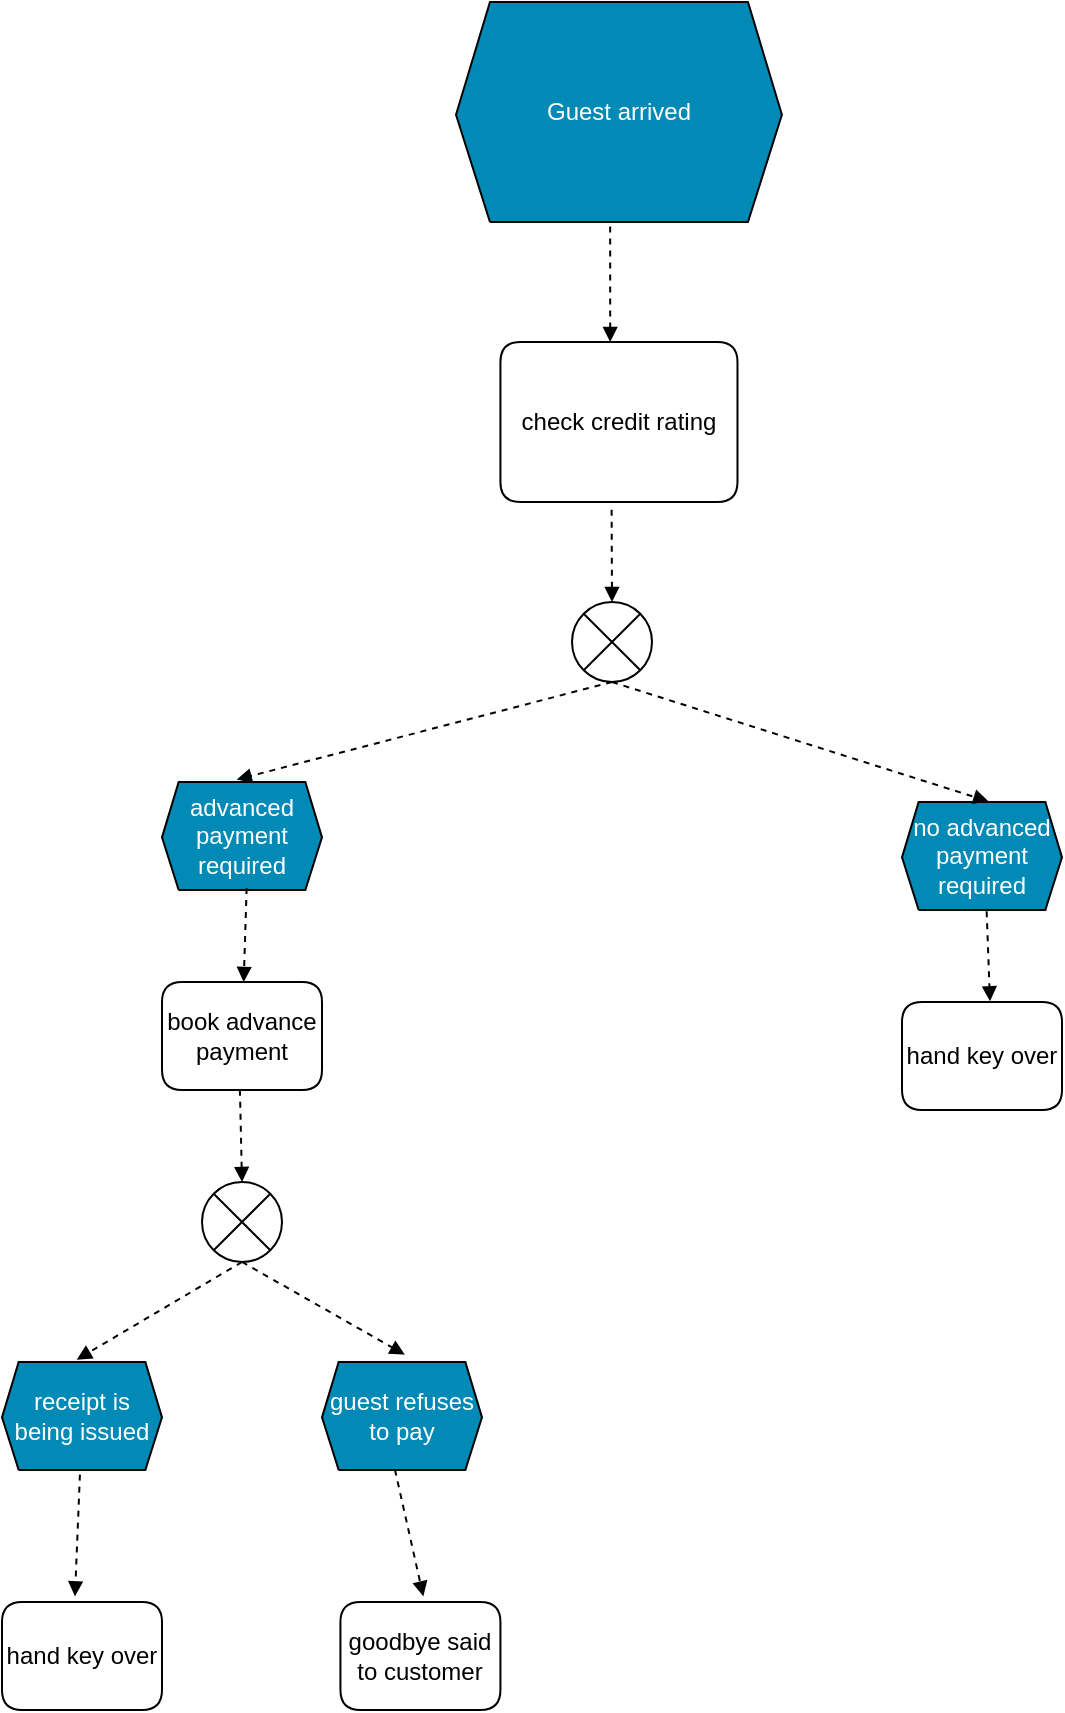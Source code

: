 <mxfile version="20.4.0" type="device"><diagram id="yclxaWQIh5p2F8DsgDQ4" name="Seite-1"><mxGraphModel dx="1071" dy="662" grid="1" gridSize="10" guides="1" tooltips="1" connect="1" arrows="1" fold="1" page="1" pageScale="1" pageWidth="827" pageHeight="1169" math="0" shadow="0"><root><mxCell id="0"/><mxCell id="1" parent="0"/><mxCell id="gVUFyn90xYaEx4sQtapw-4" value="Guest arrived" style="vsdxID=5;fillColor=#008ab5;gradientColor=none;shape=stencil(UzV2Ls5ILEhVNTIoLinKz04tz0wpyVA1dlE1MsrMy0gtyiwBslSNXVWNndPyi1LTi/JL81Ig/IJEkEoQKze/DGRCBUSfoYGeiRFIl5FBJUzEAMx3gyjPycxDUm5hqWdqQbxymCRMsamhnpEpKabjNRvd5XgUk+QMgmECZCDCMy0zJwcSHcjy6OEPFILEnbErAA==);strokeColor=#000000;spacingTop=-1;spacingBottom=-1;spacingLeft=-1;spacingRight=-1;labelBackgroundColor=none;rounded=0;html=1;whiteSpace=wrap;fontColor=#FFFFFF;" vertex="1" parent="1"><mxGeometry x="332" y="40" width="162.96" height="110" as="geometry"/></mxCell><mxCell id="gVUFyn90xYaEx4sQtapw-6" value="check credit rating" style="vsdxID=5;fillColor=#ffffff;gradientColor=none;shape=stencil(nZFLDsIwDERP4y0KyYauS7kAJ4iIoRYhqdLwPT1pB6TSBYtmZc+82NKYTN23tmPSqs8pnvkuLrdktqS1hJaT5FKRacjUx5j4lOI1OPSdLaRWo8IOf9YDrZVNh728GFq1qn7eBgyGXOJtWP4AqmA9P8MU+h1QL2GCfs1F8B90IThbX4oxHgQn3iPdqT+Ps0g4hWne);strokeColor=#000000;spacingTop=-1;spacingBottom=-1;spacingLeft=-1;spacingRight=-1;labelBackgroundColor=none;rounded=1;html=1;whiteSpace=wrap;fontColor=#000000;" vertex="1" parent="1"><mxGeometry x="354.22" y="210" width="118.52" height="80" as="geometry"/></mxCell><mxCell id="gVUFyn90xYaEx4sQtapw-7" style="vsdxID=5;edgeStyle=none;dashed=1;startArrow=none;endArrow=block;startSize=5;endSize=5;strokeColor=#000000;spacingTop=0;spacingBottom=0;spacingLeft=0;spacingRight=0;verticalAlign=middle;html=1;labelBackgroundColor=#ffffff;rounded=0;fontColor=#000000;exitX=0.473;exitY=1.02;exitDx=0;exitDy=0;exitPerimeter=0;entryX=0.463;entryY=0;entryDx=0;entryDy=0;entryPerimeter=0;" edge="1" parent="1" source="gVUFyn90xYaEx4sQtapw-4" target="gVUFyn90xYaEx4sQtapw-6"><mxGeometry x="-120" y="-929" relative="1" as="geometry"><mxPoint x="-121" y="-930" as="offset"/><Array as="points"/><mxPoint x="580" y="160" as="sourcePoint"/><mxPoint x="700" y="280" as="targetPoint"/></mxGeometry></mxCell><mxCell id="gVUFyn90xYaEx4sQtapw-8" value="" style="verticalLabelPosition=bottom;verticalAlign=top;html=1;shape=mxgraph.flowchart.or;fontColor=#000000;" vertex="1" parent="1"><mxGeometry x="390" y="340" width="40" height="40" as="geometry"/></mxCell><mxCell id="gVUFyn90xYaEx4sQtapw-9" style="vsdxID=5;edgeStyle=none;dashed=1;startArrow=none;endArrow=block;startSize=5;endSize=5;strokeColor=#000000;spacingTop=0;spacingBottom=0;spacingLeft=0;spacingRight=0;verticalAlign=middle;html=1;labelBackgroundColor=#ffffff;rounded=0;fontColor=#000000;exitX=0.469;exitY=1.048;exitDx=0;exitDy=0;exitPerimeter=0;entryX=0.5;entryY=0;entryDx=0;entryDy=0;entryPerimeter=0;" edge="1" parent="1" source="gVUFyn90xYaEx4sQtapw-6" target="gVUFyn90xYaEx4sQtapw-8"><mxGeometry x="-120" y="-929" relative="1" as="geometry"><mxPoint x="-121" y="-930" as="offset"/><Array as="points"/><mxPoint x="570" y="300" as="sourcePoint"/><mxPoint x="690" y="420" as="targetPoint"/></mxGeometry></mxCell><mxCell id="gVUFyn90xYaEx4sQtapw-10" value="advanced payment required" style="vsdxID=5;fillColor=#008ab5;gradientColor=none;shape=stencil(UzV2Ls5ILEhVNTIoLinKz04tz0wpyVA1dlE1MsrMy0gtyiwBslSNXVWNndPyi1LTi/JL81Ig/IJEkEoQKze/DGRCBUSfoYGeiRFIl5FBJUzEAMx3gyjPycxDUm5hqWdqQbxymCRMsamhnpEpKabjNRvd5XgUk+QMgmECZCDCMy0zJwcSHcjy6OEPFILEnbErAA==);strokeColor=#000000;spacingTop=-1;spacingBottom=-1;spacingLeft=-1;spacingRight=-1;labelBackgroundColor=none;rounded=0;html=1;whiteSpace=wrap;fontColor=#FFFFFF;" vertex="1" parent="1"><mxGeometry x="185" y="430" width="80" height="54" as="geometry"/></mxCell><mxCell id="gVUFyn90xYaEx4sQtapw-11" value="no advanced payment required" style="vsdxID=5;fillColor=#008ab5;gradientColor=none;shape=stencil(UzV2Ls5ILEhVNTIoLinKz04tz0wpyVA1dlE1MsrMy0gtyiwBslSNXVWNndPyi1LTi/JL81Ig/IJEkEoQKze/DGRCBUSfoYGeiRFIl5FBJUzEAMx3gyjPycxDUm5hqWdqQbxymCRMsamhnpEpKabjNRvd5XgUk+QMgmECZCDCMy0zJwcSHcjy6OEPFILEnbErAA==);strokeColor=#000000;spacingTop=-1;spacingBottom=-1;spacingLeft=-1;spacingRight=-1;labelBackgroundColor=none;rounded=0;html=1;whiteSpace=wrap;fontColor=#FFFFFF;" vertex="1" parent="1"><mxGeometry x="555" y="440" width="80" height="54" as="geometry"/></mxCell><mxCell id="gVUFyn90xYaEx4sQtapw-12" style="vsdxID=5;edgeStyle=none;dashed=1;startArrow=none;endArrow=block;startSize=5;endSize=5;strokeColor=#000000;spacingTop=0;spacingBottom=0;spacingLeft=0;spacingRight=0;verticalAlign=middle;html=1;labelBackgroundColor=#ffffff;rounded=0;fontColor=#000000;exitX=0.5;exitY=1;exitDx=0;exitDy=0;exitPerimeter=0;entryX=0.467;entryY=-0.022;entryDx=0;entryDy=0;entryPerimeter=0;" edge="1" parent="1" source="gVUFyn90xYaEx4sQtapw-8" target="gVUFyn90xYaEx4sQtapw-10"><mxGeometry x="-120" y="-929" relative="1" as="geometry"><mxPoint x="-121" y="-930" as="offset"/><Array as="points"/><mxPoint x="250" y="260" as="sourcePoint"/><mxPoint x="370" y="380" as="targetPoint"/></mxGeometry></mxCell><mxCell id="gVUFyn90xYaEx4sQtapw-13" style="vsdxID=5;edgeStyle=none;dashed=1;startArrow=none;endArrow=block;startSize=5;endSize=5;strokeColor=#000000;spacingTop=0;spacingBottom=0;spacingLeft=0;spacingRight=0;verticalAlign=middle;html=1;labelBackgroundColor=#ffffff;rounded=0;fontColor=#000000;entryX=0.54;entryY=-0.006;entryDx=0;entryDy=0;entryPerimeter=0;exitX=0.5;exitY=1;exitDx=0;exitDy=0;exitPerimeter=0;" edge="1" parent="1" source="gVUFyn90xYaEx4sQtapw-8" target="gVUFyn90xYaEx4sQtapw-11"><mxGeometry x="-120" y="-929" relative="1" as="geometry"><mxPoint x="-121" y="-930" as="offset"/><Array as="points"/><mxPoint x="250" y="260" as="sourcePoint"/><mxPoint x="370" y="380" as="targetPoint"/></mxGeometry></mxCell><mxCell id="gVUFyn90xYaEx4sQtapw-15" value="hand key over" style="vsdxID=5;fillColor=#ffffff;gradientColor=none;shape=stencil(nZFLDsIwDERP4y0KyYauS7kAJ4iIoRYhqdLwPT1pB6TSBYtmZc+82NKYTN23tmPSqs8pnvkuLrdktqS1hJaT5FKRacjUx5j4lOI1OPSdLaRWo8IOf9YDrZVNh728GFq1qn7eBgyGXOJtWP4AqmA9P8MU+h1QL2GCfs1F8B90IThbX4oxHgQn3iPdqT+Ps0g4hWne);strokeColor=#000000;spacingTop=-1;spacingBottom=-1;spacingLeft=-1;spacingRight=-1;labelBackgroundColor=none;rounded=1;html=1;whiteSpace=wrap;fontColor=#000000;" vertex="1" parent="1"><mxGeometry x="555" y="540" width="80" height="54" as="geometry"/></mxCell><mxCell id="gVUFyn90xYaEx4sQtapw-16" style="vsdxID=5;edgeStyle=none;dashed=1;startArrow=none;endArrow=block;startSize=5;endSize=5;strokeColor=#000000;spacingTop=0;spacingBottom=0;spacingLeft=0;spacingRight=0;verticalAlign=middle;html=1;labelBackgroundColor=#ffffff;rounded=0;fontColor=#000000;entryX=0.55;entryY=-0.006;entryDx=0;entryDy=0;entryPerimeter=0;exitX=0.529;exitY=1.012;exitDx=0;exitDy=0;exitPerimeter=0;" edge="1" parent="1" source="gVUFyn90xYaEx4sQtapw-11" target="gVUFyn90xYaEx4sQtapw-15"><mxGeometry x="-120" y="-929" relative="1" as="geometry"><mxPoint x="-121" y="-930" as="offset"/><Array as="points"/><mxPoint x="250" y="420" as="sourcePoint"/><mxPoint x="370" y="540" as="targetPoint"/></mxGeometry></mxCell><mxCell id="gVUFyn90xYaEx4sQtapw-17" value="book advance payment" style="vsdxID=5;fillColor=#ffffff;gradientColor=none;shape=stencil(nZFLDsIwDERP4y0KyYauS7kAJ4iIoRYhqdLwPT1pB6TSBYtmZc+82NKYTN23tmPSqs8pnvkuLrdktqS1hJaT5FKRacjUx5j4lOI1OPSdLaRWo8IOf9YDrZVNh728GFq1qn7eBgyGXOJtWP4AqmA9P8MU+h1QL2GCfs1F8B90IThbX4oxHgQn3iPdqT+Ps0g4hWne);strokeColor=#000000;spacingTop=-1;spacingBottom=-1;spacingLeft=-1;spacingRight=-1;labelBackgroundColor=none;rounded=1;html=1;whiteSpace=wrap;fontColor=#000000;" vertex="1" parent="1"><mxGeometry x="185" y="530" width="80" height="54" as="geometry"/></mxCell><mxCell id="gVUFyn90xYaEx4sQtapw-18" style="vsdxID=5;edgeStyle=none;dashed=1;startArrow=none;endArrow=block;startSize=5;endSize=5;strokeColor=#000000;spacingTop=0;spacingBottom=0;spacingLeft=0;spacingRight=0;verticalAlign=middle;html=1;labelBackgroundColor=#ffffff;rounded=0;fontColor=#000000;exitX=0.529;exitY=0.981;exitDx=0;exitDy=0;exitPerimeter=0;" edge="1" parent="1" source="gVUFyn90xYaEx4sQtapw-10" target="gVUFyn90xYaEx4sQtapw-17"><mxGeometry x="-120" y="-929" relative="1" as="geometry"><mxPoint x="-121" y="-930" as="offset"/><Array as="points"/><mxPoint x="250" y="420" as="sourcePoint"/><mxPoint x="370" y="540" as="targetPoint"/></mxGeometry></mxCell><mxCell id="gVUFyn90xYaEx4sQtapw-19" value="" style="verticalLabelPosition=bottom;verticalAlign=top;html=1;shape=mxgraph.flowchart.or;fontColor=#000000;" vertex="1" parent="1"><mxGeometry x="205" y="630" width="40" height="40" as="geometry"/></mxCell><mxCell id="gVUFyn90xYaEx4sQtapw-20" style="vsdxID=5;edgeStyle=none;dashed=1;startArrow=none;endArrow=block;startSize=5;endSize=5;strokeColor=#000000;spacingTop=0;spacingBottom=0;spacingLeft=0;spacingRight=0;verticalAlign=middle;html=1;labelBackgroundColor=#ffffff;rounded=0;fontColor=#000000;exitX=0.487;exitY=0.997;exitDx=0;exitDy=0;exitPerimeter=0;entryX=0.5;entryY=0;entryDx=0;entryDy=0;entryPerimeter=0;" edge="1" parent="1" source="gVUFyn90xYaEx4sQtapw-17" target="gVUFyn90xYaEx4sQtapw-19"><mxGeometry x="-120" y="-929" relative="1" as="geometry"><mxPoint x="-121" y="-930" as="offset"/><Array as="points"/><mxPoint x="250" y="420" as="sourcePoint"/><mxPoint x="370" y="540" as="targetPoint"/></mxGeometry></mxCell><mxCell id="gVUFyn90xYaEx4sQtapw-21" value="receipt is being issued" style="vsdxID=5;fillColor=#008ab5;gradientColor=none;shape=stencil(UzV2Ls5ILEhVNTIoLinKz04tz0wpyVA1dlE1MsrMy0gtyiwBslSNXVWNndPyi1LTi/JL81Ig/IJEkEoQKze/DGRCBUSfoYGeiRFIl5FBJUzEAMx3gyjPycxDUm5hqWdqQbxymCRMsamhnpEpKabjNRvd5XgUk+QMgmECZCDCMy0zJwcSHcjy6OEPFILEnbErAA==);strokeColor=#000000;spacingTop=-1;spacingBottom=-1;spacingLeft=-1;spacingRight=-1;labelBackgroundColor=none;rounded=0;html=1;whiteSpace=wrap;fontColor=#FFFFFF;" vertex="1" parent="1"><mxGeometry x="105" y="720" width="80" height="54" as="geometry"/></mxCell><mxCell id="gVUFyn90xYaEx4sQtapw-22" value="guest refuses to pay" style="vsdxID=5;fillColor=#008ab5;gradientColor=none;shape=stencil(UzV2Ls5ILEhVNTIoLinKz04tz0wpyVA1dlE1MsrMy0gtyiwBslSNXVWNndPyi1LTi/JL81Ig/IJEkEoQKze/DGRCBUSfoYGeiRFIl5FBJUzEAMx3gyjPycxDUm5hqWdqQbxymCRMsamhnpEpKabjNRvd5XgUk+QMgmECZCDCMy0zJwcSHcjy6OEPFILEnbErAA==);strokeColor=#000000;spacingTop=-1;spacingBottom=-1;spacingLeft=-1;spacingRight=-1;labelBackgroundColor=none;rounded=0;html=1;whiteSpace=wrap;fontColor=#FFFFFF;" vertex="1" parent="1"><mxGeometry x="265" y="720" width="80" height="54" as="geometry"/></mxCell><mxCell id="gVUFyn90xYaEx4sQtapw-23" style="vsdxID=5;edgeStyle=none;dashed=1;startArrow=none;endArrow=block;startSize=5;endSize=5;strokeColor=#000000;spacingTop=0;spacingBottom=0;spacingLeft=0;spacingRight=0;verticalAlign=middle;html=1;labelBackgroundColor=#ffffff;rounded=0;fontColor=#000000;entryX=0.467;entryY=-0.022;entryDx=0;entryDy=0;entryPerimeter=0;exitX=0.5;exitY=1;exitDx=0;exitDy=0;exitPerimeter=0;" edge="1" parent="1" source="gVUFyn90xYaEx4sQtapw-19" target="gVUFyn90xYaEx4sQtapw-21"><mxGeometry x="-120" y="-929" relative="1" as="geometry"><mxPoint x="-121" y="-930" as="offset"/><Array as="points"/><mxPoint x="250" y="500" as="sourcePoint"/><mxPoint x="370" y="620" as="targetPoint"/></mxGeometry></mxCell><mxCell id="gVUFyn90xYaEx4sQtapw-24" style="vsdxID=5;edgeStyle=none;dashed=1;startArrow=none;endArrow=block;startSize=5;endSize=5;strokeColor=#000000;spacingTop=0;spacingBottom=0;spacingLeft=0;spacingRight=0;verticalAlign=middle;html=1;labelBackgroundColor=#ffffff;rounded=0;fontColor=#000000;entryX=0.518;entryY=-0.068;entryDx=0;entryDy=0;entryPerimeter=0;exitX=0.5;exitY=1;exitDx=0;exitDy=0;exitPerimeter=0;" edge="1" parent="1" source="gVUFyn90xYaEx4sQtapw-19" target="gVUFyn90xYaEx4sQtapw-22"><mxGeometry x="-120" y="-929" relative="1" as="geometry"><mxPoint x="-121" y="-930" as="offset"/><Array as="points"/><mxPoint x="235" y="680" as="sourcePoint"/><mxPoint x="137.36" y="708.812" as="targetPoint"/></mxGeometry></mxCell><mxCell id="gVUFyn90xYaEx4sQtapw-25" value="hand key over" style="vsdxID=5;fillColor=#ffffff;gradientColor=none;shape=stencil(nZFLDsIwDERP4y0KyYauS7kAJ4iIoRYhqdLwPT1pB6TSBYtmZc+82NKYTN23tmPSqs8pnvkuLrdktqS1hJaT5FKRacjUx5j4lOI1OPSdLaRWo8IOf9YDrZVNh728GFq1qn7eBgyGXOJtWP4AqmA9P8MU+h1QL2GCfs1F8B90IThbX4oxHgQn3iPdqT+Ps0g4hWne);strokeColor=#000000;spacingTop=-1;spacingBottom=-1;spacingLeft=-1;spacingRight=-1;labelBackgroundColor=none;rounded=1;html=1;whiteSpace=wrap;fontColor=#000000;" vertex="1" parent="1"><mxGeometry x="105" y="840" width="80" height="54" as="geometry"/></mxCell><mxCell id="gVUFyn90xYaEx4sQtapw-26" value="goodbye said to customer" style="vsdxID=5;fillColor=#ffffff;gradientColor=none;shape=stencil(nZFLDsIwDERP4y0KyYauS7kAJ4iIoRYhqdLwPT1pB6TSBYtmZc+82NKYTN23tmPSqs8pnvkuLrdktqS1hJaT5FKRacjUx5j4lOI1OPSdLaRWo8IOf9YDrZVNh728GFq1qn7eBgyGXOJtWP4AqmA9P8MU+h1QL2GCfs1F8B90IThbX4oxHgQn3iPdqT+Ps0g4hWne);strokeColor=#000000;spacingTop=-1;spacingBottom=-1;spacingLeft=-1;spacingRight=-1;labelBackgroundColor=none;rounded=1;html=1;whiteSpace=wrap;fontColor=#000000;" vertex="1" parent="1"><mxGeometry x="274.22" y="840" width="80" height="54" as="geometry"/></mxCell><mxCell id="gVUFyn90xYaEx4sQtapw-27" style="vsdxID=5;edgeStyle=none;dashed=1;startArrow=none;endArrow=block;startSize=5;endSize=5;strokeColor=#000000;spacingTop=0;spacingBottom=0;spacingLeft=0;spacingRight=0;verticalAlign=middle;html=1;labelBackgroundColor=#ffffff;rounded=0;fontColor=#000000;entryX=0.518;entryY=-0.052;entryDx=0;entryDy=0;entryPerimeter=0;exitX=0.456;exitY=0.997;exitDx=0;exitDy=0;exitPerimeter=0;" edge="1" parent="1" source="gVUFyn90xYaEx4sQtapw-22" target="gVUFyn90xYaEx4sQtapw-26"><mxGeometry x="-120" y="-929" relative="1" as="geometry"><mxPoint x="-121" y="-930" as="offset"/><Array as="points"/><mxPoint x="250" y="650" as="sourcePoint"/><mxPoint x="370" y="770" as="targetPoint"/></mxGeometry></mxCell><mxCell id="gVUFyn90xYaEx4sQtapw-28" style="vsdxID=5;edgeStyle=none;dashed=1;startArrow=none;endArrow=block;startSize=5;endSize=5;strokeColor=#000000;spacingTop=0;spacingBottom=0;spacingLeft=0;spacingRight=0;verticalAlign=middle;html=1;labelBackgroundColor=#ffffff;rounded=0;fontColor=#000000;exitX=0.487;exitY=1.043;exitDx=0;exitDy=0;exitPerimeter=0;entryX=0.456;entryY=-0.052;entryDx=0;entryDy=0;entryPerimeter=0;" edge="1" parent="1" source="gVUFyn90xYaEx4sQtapw-21" target="gVUFyn90xYaEx4sQtapw-25"><mxGeometry x="-120" y="-929" relative="1" as="geometry"><mxPoint x="-121" y="-930" as="offset"/><Array as="points"/><mxPoint x="150" y="780" as="sourcePoint"/><mxPoint x="150" y="840" as="targetPoint"/></mxGeometry></mxCell></root></mxGraphModel></diagram></mxfile>